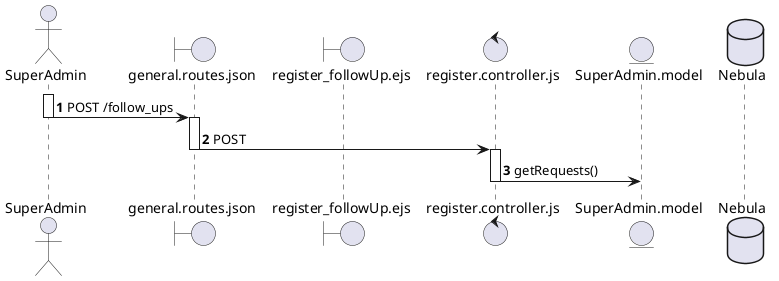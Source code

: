 
@startuml REQ_27
autonumber
actor SuperAdmin as S
boundary general.routes.json as Route
boundary register_followUp.ejs as Register
control register.controller.js as SController
entity SuperAdmin.model as SModel
database Nebula as db

activate S
S -> Route : POST /follow_ups
deactivate S

activate Route
Route -> SController : POST 
deactivate Route

activate SController
SController -> SModel : getRequests()
deactivate SController

@enduml